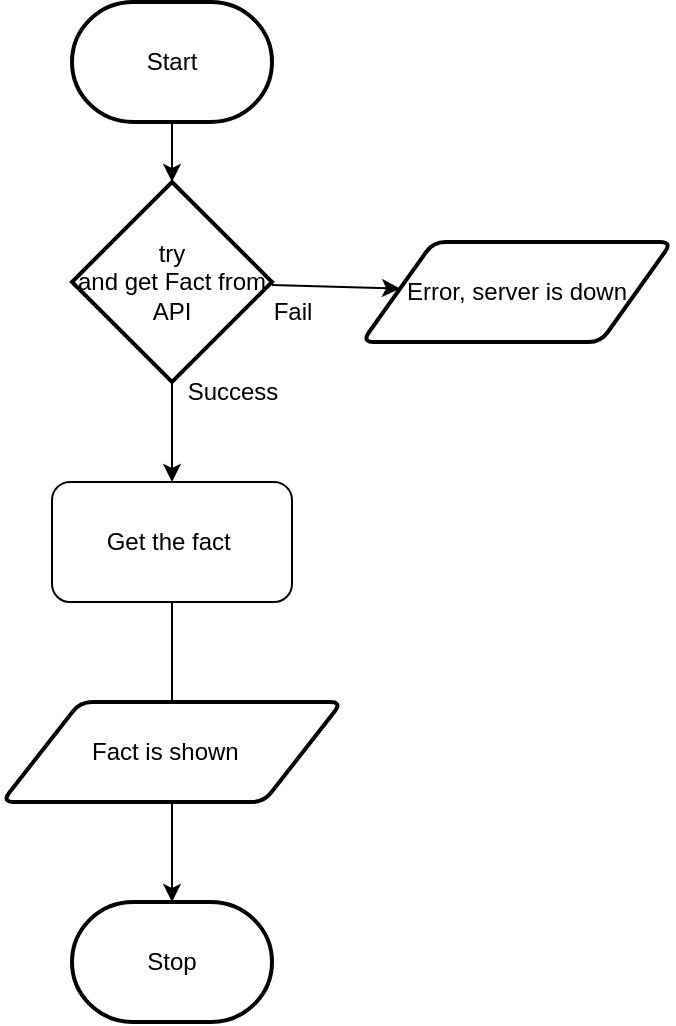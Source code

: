 <mxfile>
    <diagram id="HIP3nbAZw_EuaXWnEj3U" name="Page-1">
        <mxGraphModel dx="491" dy="375" grid="1" gridSize="10" guides="1" tooltips="1" connect="1" arrows="1" fold="1" page="1" pageScale="1" pageWidth="850" pageHeight="1100" math="0" shadow="0">
            <root>
                <mxCell id="0"/>
                <mxCell id="1" parent="0"/>
                <mxCell id="17" style="edgeStyle=orthogonalEdgeStyle;html=1;rounded=0;" edge="1" parent="1" source="27" target="19">
                    <mxGeometry relative="1" as="geometry"/>
                </mxCell>
                <mxCell id="18" value="Start" style="strokeWidth=2;html=1;shape=mxgraph.flowchart.terminator;whiteSpace=wrap;" vertex="1" parent="1">
                    <mxGeometry x="240" y="320" width="100" height="60" as="geometry"/>
                </mxCell>
                <mxCell id="19" value="Stop" style="strokeWidth=2;html=1;shape=mxgraph.flowchart.terminator;whiteSpace=wrap;" vertex="1" parent="1">
                    <mxGeometry x="240" y="770" width="100" height="60" as="geometry"/>
                </mxCell>
                <mxCell id="20" value="" style="edgeStyle=orthogonalEdgeStyle;html=1;rounded=0;" edge="1" parent="1" source="18" target="22">
                    <mxGeometry relative="1" as="geometry">
                        <mxPoint x="290" y="380" as="sourcePoint"/>
                        <mxPoint x="290" y="640" as="targetPoint"/>
                    </mxGeometry>
                </mxCell>
                <mxCell id="21" value="" style="edgeStyle=none;html=1;" edge="1" parent="1" source="22" target="23">
                    <mxGeometry relative="1" as="geometry"/>
                </mxCell>
                <mxCell id="22" value="try&lt;div&gt;and get Fact from API&lt;/div&gt;" style="strokeWidth=2;html=1;shape=mxgraph.flowchart.decision;whiteSpace=wrap;" vertex="1" parent="1">
                    <mxGeometry x="240" y="410" width="100" height="100" as="geometry"/>
                </mxCell>
                <mxCell id="23" value="Error, server is down" style="shape=parallelogram;html=1;strokeWidth=2;perimeter=parallelogramPerimeter;whiteSpace=wrap;rounded=1;arcSize=12;size=0.23;" vertex="1" parent="1">
                    <mxGeometry x="385" y="440" width="155" height="50" as="geometry"/>
                </mxCell>
                <mxCell id="24" value="Fail" style="text;html=1;align=center;verticalAlign=middle;resizable=0;points=[];autosize=1;strokeColor=none;fillColor=none;" vertex="1" parent="1">
                    <mxGeometry x="330" y="460" width="40" height="30" as="geometry"/>
                </mxCell>
                <mxCell id="25" value="Success" style="text;html=1;align=center;verticalAlign=middle;resizable=0;points=[];autosize=1;strokeColor=none;fillColor=none;" vertex="1" parent="1">
                    <mxGeometry x="285" y="500" width="70" height="30" as="geometry"/>
                </mxCell>
                <mxCell id="26" value="" style="edgeStyle=orthogonalEdgeStyle;html=1;rounded=0;" edge="1" parent="1" source="22" target="27">
                    <mxGeometry relative="1" as="geometry">
                        <mxPoint x="290" y="510" as="sourcePoint"/>
                        <mxPoint x="290" y="730" as="targetPoint"/>
                    </mxGeometry>
                </mxCell>
                <mxCell id="27" value="Get the fact&amp;nbsp;" style="rounded=1;whiteSpace=wrap;html=1;" vertex="1" parent="1">
                    <mxGeometry x="230" y="560" width="120" height="60" as="geometry"/>
                </mxCell>
                <mxCell id="28" value="&lt;div&gt;Fact is shown&amp;nbsp;&amp;nbsp;&lt;/div&gt;" style="shape=parallelogram;html=1;strokeWidth=2;perimeter=parallelogramPerimeter;whiteSpace=wrap;rounded=1;arcSize=12;size=0.23;" vertex="1" parent="1">
                    <mxGeometry x="205" y="670" width="170" height="50" as="geometry"/>
                </mxCell>
            </root>
        </mxGraphModel>
    </diagram>
</mxfile>